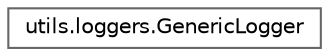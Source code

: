 digraph "Graphical Class Hierarchy"
{
 // LATEX_PDF_SIZE
  bgcolor="transparent";
  edge [fontname=Helvetica,fontsize=10,labelfontname=Helvetica,labelfontsize=10];
  node [fontname=Helvetica,fontsize=10,shape=box,height=0.2,width=0.4];
  rankdir="LR";
  Node0 [id="Node000000",label="utils.loggers.GenericLogger",height=0.2,width=0.4,color="grey40", fillcolor="white", style="filled",URL="$classutils_1_1loggers_1_1_generic_logger.html",tooltip=" "];
}
